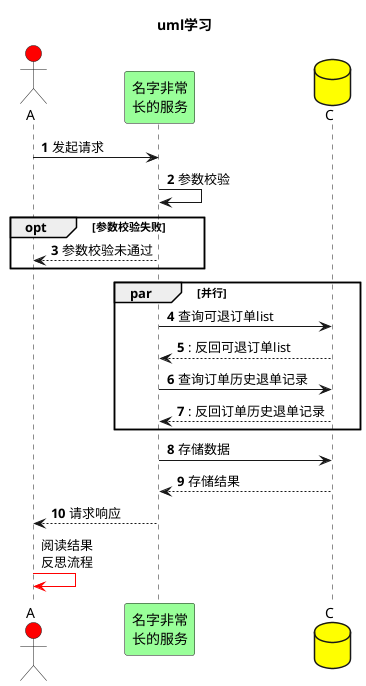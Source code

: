 @startuml
'uml学习'

title uml学习

actor A #red
participant B as "名字非常\n长的服务" #99FF99
database C #yellow

autonumber 1

A -> B: 发起请求

B -> B: 参数校验

opt 参数校验失败
B --> A: 参数校验未通过
end

par 并行
B -> C: 查询可退订单list
return: 反回可退订单list

B -> C: 查询订单历史退单记录
return: 反回订单历史退单记录
end

B -> C: 存储数据
return 存储结果

B --> A: 请求响应

autonumber stop

A -[#red]> A: 阅读结果\n反思流程

@enduml
